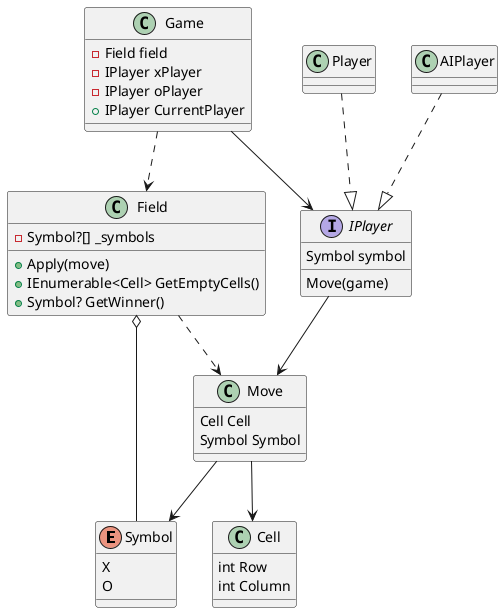 ﻿@startuml
'https://plantuml.com/ru/class-diagram

enum Symbol {
    X
    O
}

class Cell {
    int Row
    int Column
}

class Move {
    Cell Cell
    Symbol Symbol
}

class Field {
    - Symbol?[] _symbols
    + Apply(move)
    + IEnumerable<Cell> GetEmptyCells()
    + Symbol? GetWinner()
}

interface IPlayer {
    Symbol symbol
    Move(game)
}

class Player {
}

class AIPlayer {
}

' раунд игры, счет?

class Game {
    - Field field
    - IPlayer xPlayer
    - IPlayer oPlayer
    + IPlayer CurrentPlayer
}

Move --> Symbol
Move --> Cell
Field o-- Symbol
Field ..> Move
Player ..|> IPlayer
AIPlayer ..|> IPlayer
IPlayer --> Move
Game ..> Field
Game --> IPlayer

@enduml
